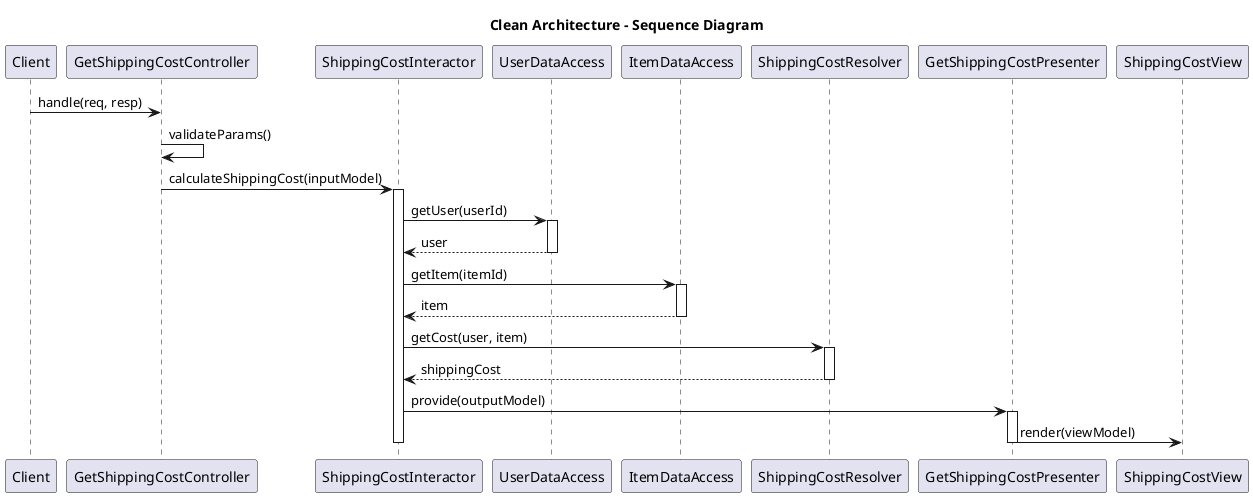 @startuml

title Clean Architecture - Sequence Diagram

Client->GetShippingCostController: handle(req, resp)
GetShippingCostController->GetShippingCostController: validateParams()
GetShippingCostController->ShippingCostInteractor: calculateShippingCost(inputModel)
activate ShippingCostInteractor

ShippingCostInteractor->UserDataAccess: getUser(userId)
activate UserDataAccess
UserDataAccess-->ShippingCostInteractor: user
deactivate UserDataAccess

ShippingCostInteractor->ItemDataAccess: getItem(itemId)
activate ItemDataAccess
ItemDataAccess-->ShippingCostInteractor: item
deactivate ItemDataAccess

ShippingCostInteractor->ShippingCostResolver: getCost(user, item)
activate ShippingCostResolver
ShippingCostResolver-->ShippingCostInteractor: shippingCost
deactivate ShippingCostResolver

ShippingCostInteractor->GetShippingCostPresenter: provide(outputModel)

activate GetShippingCostPresenter
GetShippingCostPresenter->ShippingCostView: render(viewModel)

deactivate GetShippingCostPresenter
deactivate ShippingCostInteractor

@enduml
